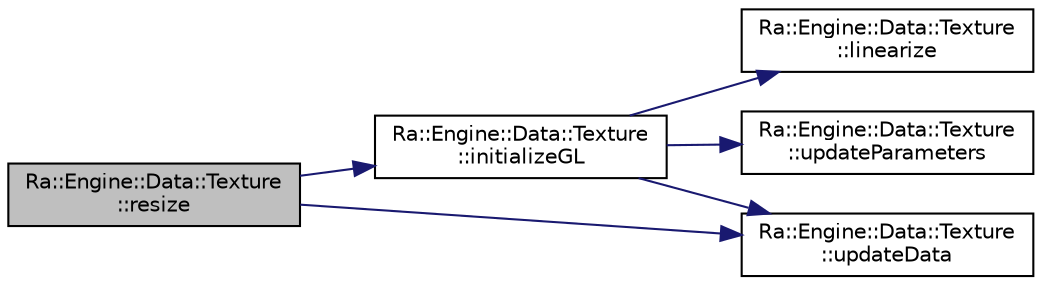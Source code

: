 digraph "Ra::Engine::Data::Texture::resize"
{
 // INTERACTIVE_SVG=YES
 // LATEX_PDF_SIZE
  edge [fontname="Helvetica",fontsize="10",labelfontname="Helvetica",labelfontsize="10"];
  node [fontname="Helvetica",fontsize="10",shape=record];
  rankdir="LR";
  Node1 [label="Ra::Engine::Data::Texture\l::resize",height=0.2,width=0.4,color="black", fillcolor="grey75", style="filled", fontcolor="black",tooltip=" "];
  Node1 -> Node2 [color="midnightblue",fontsize="10",style="solid",fontname="Helvetica"];
  Node2 [label="Ra::Engine::Data::Texture\l::initializeGL",height=0.2,width=0.4,color="black", fillcolor="white", style="filled",URL="$classRa_1_1Engine_1_1Data_1_1Texture.html#a55e3131773e12d21280b10dcd0bc7f7a",tooltip="Generate the OpenGL representation of the texture according to the stored TextureData."];
  Node2 -> Node3 [color="midnightblue",fontsize="10",style="solid",fontname="Helvetica"];
  Node3 [label="Ra::Engine::Data::Texture\l::linearize",height=0.2,width=0.4,color="black", fillcolor="white", style="filled",URL="$classRa_1_1Engine_1_1Data_1_1Texture.html#a223eab722d3f56c1c8a50ee5cc9e959b",tooltip=" "];
  Node2 -> Node4 [color="midnightblue",fontsize="10",style="solid",fontname="Helvetica"];
  Node4 [label="Ra::Engine::Data::Texture\l::updateData",height=0.2,width=0.4,color="black", fillcolor="white", style="filled",URL="$classRa_1_1Engine_1_1Data_1_1Texture.html#ae9167e7dfaa67cf669c903c12a7568ba",tooltip=" "];
  Node2 -> Node5 [color="midnightblue",fontsize="10",style="solid",fontname="Helvetica"];
  Node5 [label="Ra::Engine::Data::Texture\l::updateParameters",height=0.2,width=0.4,color="black", fillcolor="white", style="filled",URL="$classRa_1_1Engine_1_1Data_1_1Texture.html#ae88bb2f346291aaba4cbaebf4278095b",tooltip=" "];
  Node1 -> Node4 [color="midnightblue",fontsize="10",style="solid",fontname="Helvetica"];
}
